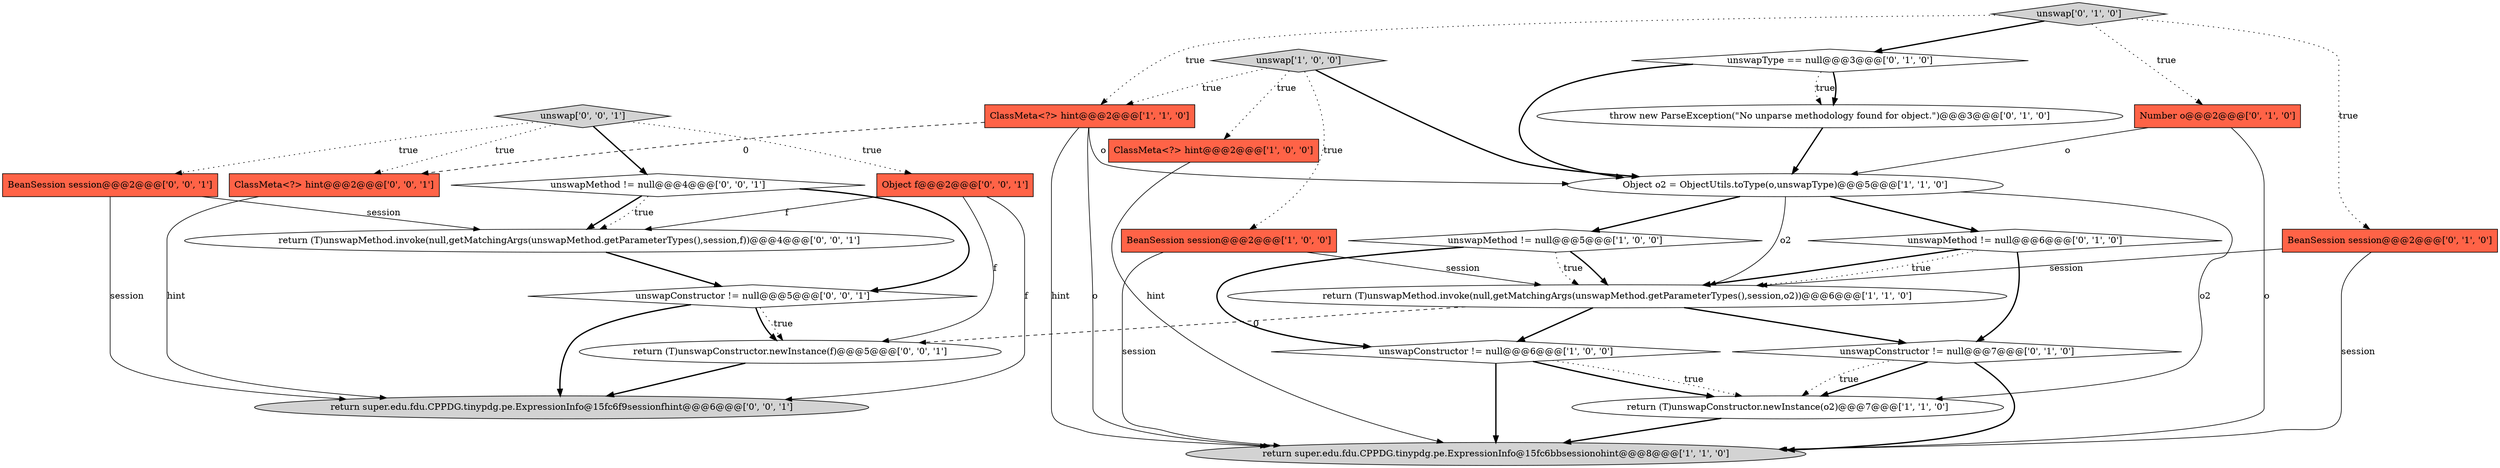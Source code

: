 digraph {
22 [style = filled, label = "ClassMeta<?> hint@@@2@@@['0', '0', '1']", fillcolor = tomato, shape = box image = "AAA0AAABBB3BBB"];
3 [style = filled, label = "Object o2 = ObjectUtils.toType(o,unswapType)@@@5@@@['1', '1', '0']", fillcolor = white, shape = ellipse image = "AAA0AAABBB1BBB"];
25 [style = filled, label = "unswapMethod != null@@@4@@@['0', '0', '1']", fillcolor = white, shape = diamond image = "AAA0AAABBB3BBB"];
1 [style = filled, label = "BeanSession session@@@2@@@['1', '0', '0']", fillcolor = tomato, shape = box image = "AAA0AAABBB1BBB"];
12 [style = filled, label = "unswap['0', '1', '0']", fillcolor = lightgray, shape = diamond image = "AAA0AAABBB2BBB"];
14 [style = filled, label = "throw new ParseException(\"No unparse methodology found for object.\")@@@3@@@['0', '1', '0']", fillcolor = white, shape = ellipse image = "AAA0AAABBB2BBB"];
13 [style = filled, label = "unswapMethod != null@@@6@@@['0', '1', '0']", fillcolor = white, shape = diamond image = "AAA0AAABBB2BBB"];
9 [style = filled, label = "return (T)unswapMethod.invoke(null,getMatchingArgs(unswapMethod.getParameterTypes(),session,o2))@@@6@@@['1', '1', '0']", fillcolor = white, shape = ellipse image = "AAA0AAABBB1BBB"];
24 [style = filled, label = "return (T)unswapConstructor.newInstance(f)@@@5@@@['0', '0', '1']", fillcolor = white, shape = ellipse image = "AAA0AAABBB3BBB"];
19 [style = filled, label = "unswapConstructor != null@@@5@@@['0', '0', '1']", fillcolor = white, shape = diamond image = "AAA0AAABBB3BBB"];
16 [style = filled, label = "unswapType == null@@@3@@@['0', '1', '0']", fillcolor = white, shape = diamond image = "AAA1AAABBB2BBB"];
2 [style = filled, label = "unswapConstructor != null@@@6@@@['1', '0', '0']", fillcolor = white, shape = diamond image = "AAA0AAABBB1BBB"];
21 [style = filled, label = "Object f@@@2@@@['0', '0', '1']", fillcolor = tomato, shape = box image = "AAA0AAABBB3BBB"];
17 [style = filled, label = "return super.edu.fdu.CPPDG.tinypdg.pe.ExpressionInfo@15fc6f9sessionfhint@@@6@@@['0', '0', '1']", fillcolor = lightgray, shape = ellipse image = "AAA0AAABBB3BBB"];
11 [style = filled, label = "unswapConstructor != null@@@7@@@['0', '1', '0']", fillcolor = white, shape = diamond image = "AAA0AAABBB2BBB"];
4 [style = filled, label = "return super.edu.fdu.CPPDG.tinypdg.pe.ExpressionInfo@15fc6bbsessionohint@@@8@@@['1', '1', '0']", fillcolor = lightgray, shape = ellipse image = "AAA0AAABBB1BBB"];
20 [style = filled, label = "unswap['0', '0', '1']", fillcolor = lightgray, shape = diamond image = "AAA0AAABBB3BBB"];
0 [style = filled, label = "unswap['1', '0', '0']", fillcolor = lightgray, shape = diamond image = "AAA0AAABBB1BBB"];
5 [style = filled, label = "ClassMeta<?> hint@@@2@@@['1', '0', '0']", fillcolor = tomato, shape = box image = "AAA0AAABBB1BBB"];
8 [style = filled, label = "ClassMeta<?> hint@@@2@@@['1', '1', '0']", fillcolor = tomato, shape = box image = "AAA0AAABBB1BBB"];
6 [style = filled, label = "return (T)unswapConstructor.newInstance(o2)@@@7@@@['1', '1', '0']", fillcolor = white, shape = ellipse image = "AAA0AAABBB1BBB"];
7 [style = filled, label = "unswapMethod != null@@@5@@@['1', '0', '0']", fillcolor = white, shape = diamond image = "AAA0AAABBB1BBB"];
10 [style = filled, label = "Number o@@@2@@@['0', '1', '0']", fillcolor = tomato, shape = box image = "AAA0AAABBB2BBB"];
15 [style = filled, label = "BeanSession session@@@2@@@['0', '1', '0']", fillcolor = tomato, shape = box image = "AAA0AAABBB2BBB"];
18 [style = filled, label = "BeanSession session@@@2@@@['0', '0', '1']", fillcolor = tomato, shape = box image = "AAA0AAABBB3BBB"];
23 [style = filled, label = "return (T)unswapMethod.invoke(null,getMatchingArgs(unswapMethod.getParameterTypes(),session,f))@@@4@@@['0', '0', '1']", fillcolor = white, shape = ellipse image = "AAA0AAABBB3BBB"];
10->4 [style = solid, label="o"];
25->23 [style = bold, label=""];
12->10 [style = dotted, label="true"];
11->4 [style = bold, label=""];
21->24 [style = solid, label="f"];
15->9 [style = solid, label="session"];
0->1 [style = dotted, label="true"];
2->4 [style = bold, label=""];
14->3 [style = bold, label=""];
6->4 [style = bold, label=""];
9->11 [style = bold, label=""];
23->19 [style = bold, label=""];
20->21 [style = dotted, label="true"];
0->8 [style = dotted, label="true"];
3->9 [style = solid, label="o2"];
19->24 [style = dotted, label="true"];
7->9 [style = bold, label=""];
20->18 [style = dotted, label="true"];
25->19 [style = bold, label=""];
15->4 [style = solid, label="session"];
24->17 [style = bold, label=""];
9->2 [style = bold, label=""];
16->14 [style = dotted, label="true"];
1->4 [style = solid, label="session"];
2->6 [style = dotted, label="true"];
12->15 [style = dotted, label="true"];
8->4 [style = solid, label="hint"];
0->3 [style = bold, label=""];
19->24 [style = bold, label=""];
8->4 [style = solid, label="o"];
11->6 [style = bold, label=""];
13->9 [style = dotted, label="true"];
3->7 [style = bold, label=""];
3->13 [style = bold, label=""];
7->9 [style = dotted, label="true"];
12->16 [style = bold, label=""];
5->4 [style = solid, label="hint"];
20->25 [style = bold, label=""];
0->5 [style = dotted, label="true"];
10->3 [style = solid, label="o"];
12->8 [style = dotted, label="true"];
13->11 [style = bold, label=""];
16->3 [style = bold, label=""];
21->23 [style = solid, label="f"];
19->17 [style = bold, label=""];
16->14 [style = bold, label=""];
11->6 [style = dotted, label="true"];
20->22 [style = dotted, label="true"];
22->17 [style = solid, label="hint"];
1->9 [style = solid, label="session"];
2->6 [style = bold, label=""];
21->17 [style = solid, label="f"];
13->9 [style = bold, label=""];
18->17 [style = solid, label="session"];
9->24 [style = dashed, label="0"];
25->23 [style = dotted, label="true"];
8->3 [style = solid, label="o"];
18->23 [style = solid, label="session"];
8->22 [style = dashed, label="0"];
3->6 [style = solid, label="o2"];
7->2 [style = bold, label=""];
}
